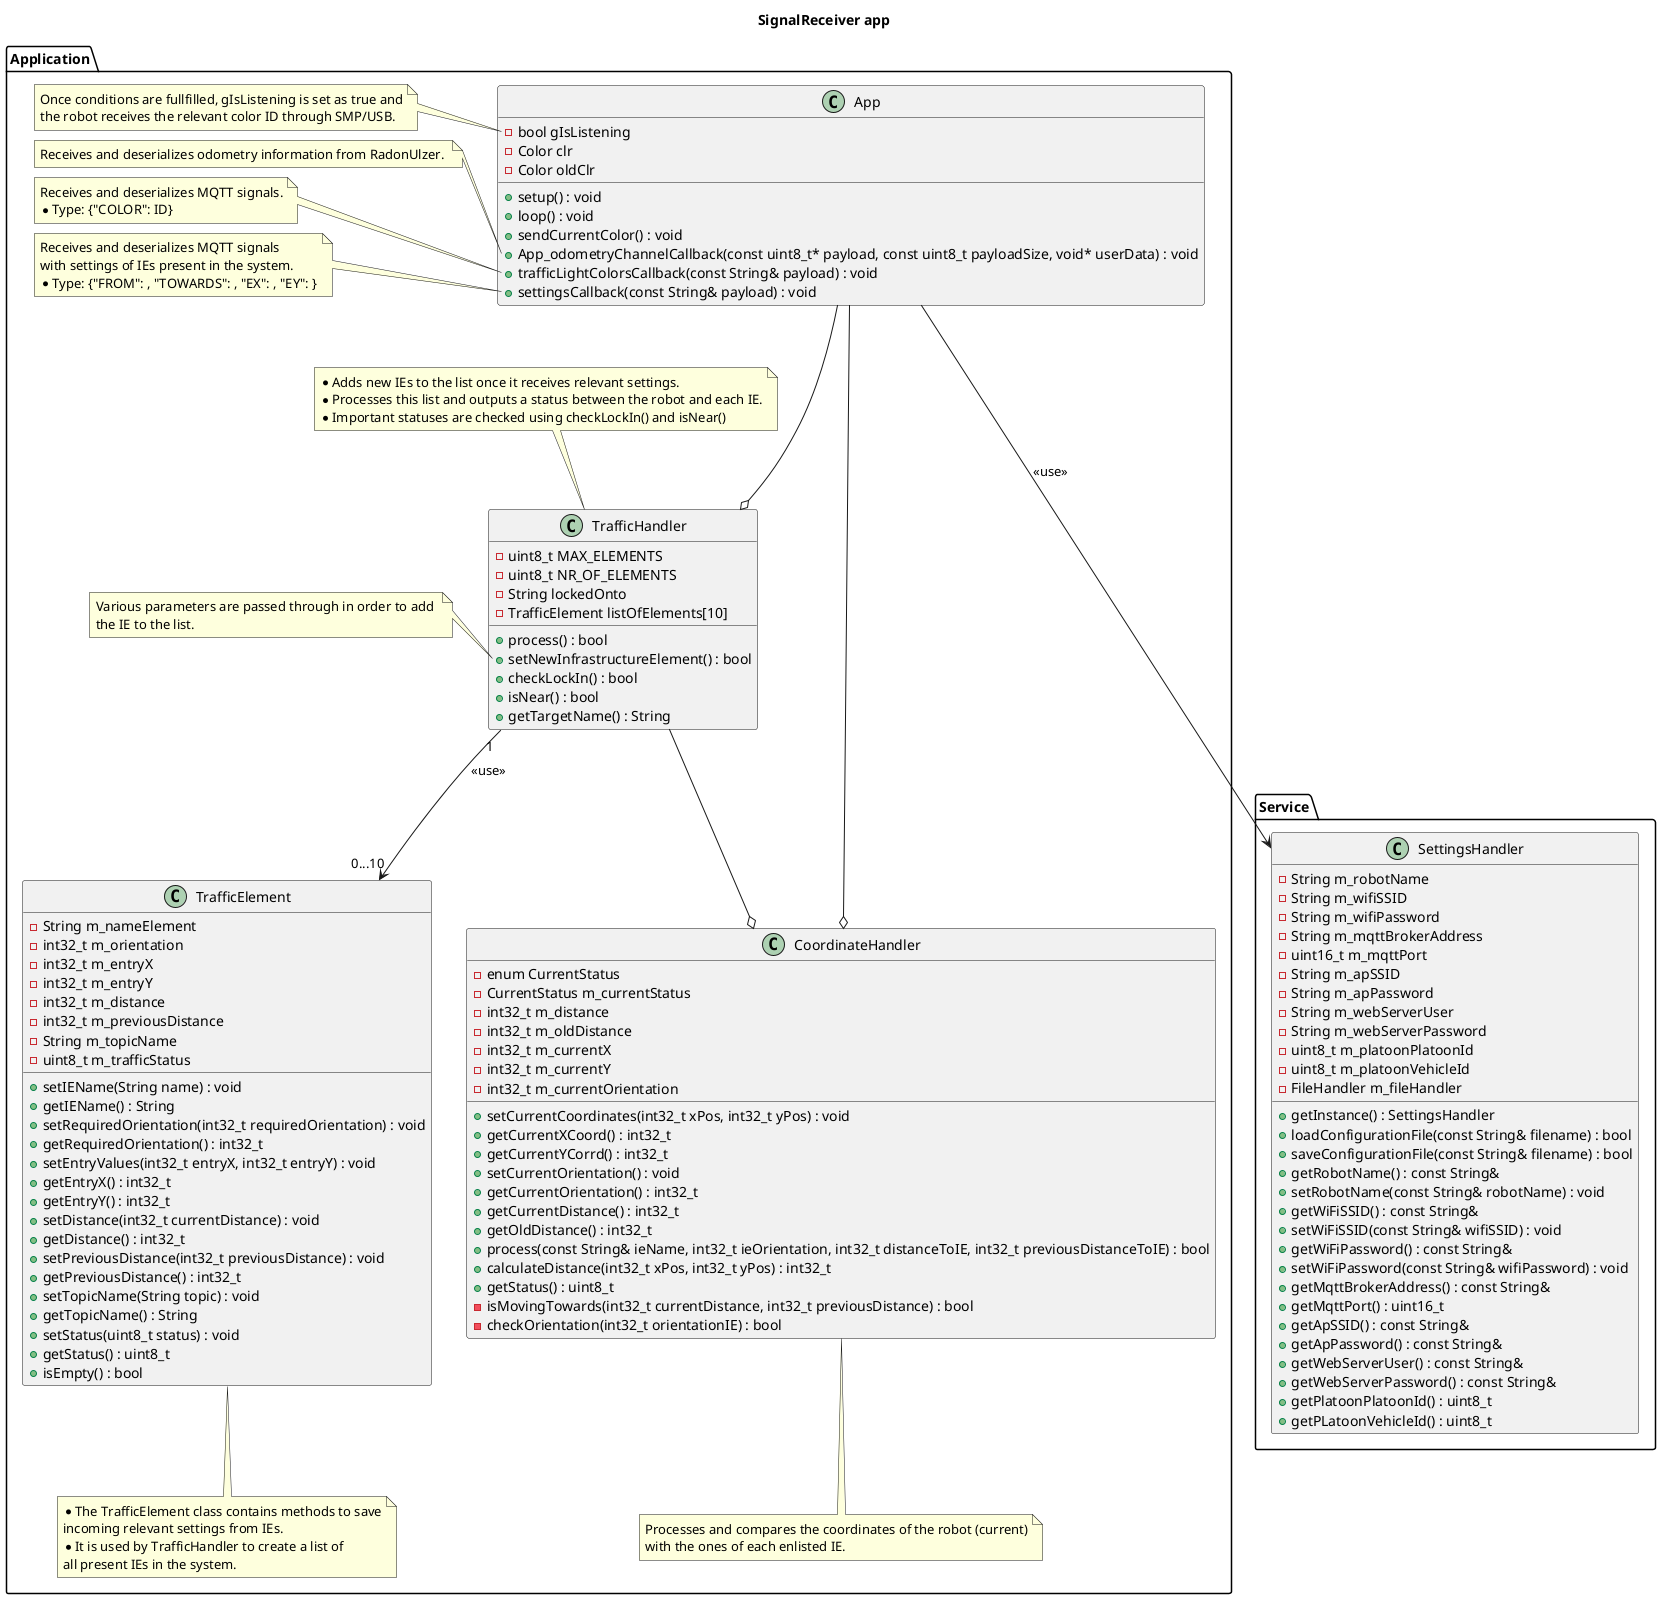 @startuml SignalReceiverApplication

title SignalReceiver app

package "Application" as appLayer {

    class App {
        - bool gIsListening
        - Color clr 
        - Color oldClr
        + setup() : void
        + loop() : void
        + sendCurrentColor() : void
        + App_odometryChannelCallback(const uint8_t* payload, const uint8_t payloadSize, void* userData) : void
        + trafficLightColorsCallback(const String& payload) : void
        + settingsCallback(const String& payload) : void
    }

    note left of App::gIsListening
        Once conditions are fullfilled, gIsListening is set as true and
        the robot receives the relevant color ID through SMP/USB.
    end note

    note left of App::App_odometryChannelCallback
        Receives and deserializes odometry information from RadonUlzer. 
    end note

    note left of App::trafficLightColorsCallback
        Receives and deserializes MQTT signals.
        * Type: {"COLOR": ID}
    end note

    note left of App::settingsCallback
        Receives and deserializes MQTT signals 
        with settings of IEs present in the system.
        * Type: {"FROM": , "TOWARDS": , "EX": , "EY": }
    end note

    class "TrafficElement" as te 
    {
        -String m_nameElement
        -int32_t m_orientation
        -int32_t m_entryX
        -int32_t m_entryY
        -int32_t m_distance
        -int32_t m_previousDistance
        -String m_topicName
        -uint8_t m_trafficStatus
        +setIEName(String name) : void
        +getIEName() : String
        +setRequiredOrientation(int32_t requiredOrientation) : void
        +getRequiredOrientation() : int32_t
        +setEntryValues(int32_t entryX, int32_t entryY) : void
        +getEntryX() : int32_t
        +getEntryY() : int32_t
        +setDistance(int32_t currentDistance) : void
        +getDistance() : int32_t
        +setPreviousDistance(int32_t previousDistance) : void
        +getPreviousDistance() : int32_t   
        +setTopicName(String topic) : void
        +getTopicName() : String
        +setStatus(uint8_t status) : void
        +getStatus() : uint8_t
        +isEmpty() : bool
    }

    note bottom of te
        * The TrafficElement class contains methods to save 
        incoming relevant settings from IEs.
        * It is used by TrafficHandler to create a list of 
        all present IEs in the system.
    end note

    class "TrafficHandler" as th 
    {
        -uint8_t MAX_ELEMENTS
        -uint8_t NR_OF_ELEMENTS
        -String lockedOnto
        -TrafficElement listOfElements[10]
        +process() : bool
        +setNewInfrastructureElement() : bool
        +checkLockIn() : bool
        +isNear() : bool
        +getTargetName() : String
    }

    note top of th
        * Adds new IEs to the list once it receives relevant settings.
        * Processes this list and outputs a status between the robot and each IE.
        * Important statuses are checked using checkLockIn() and isNear()
    end note

    note left of th::setNewInfrastructureElement()
        Various parameters are passed through in order to add 
        the IE to the list.
    end note

    class "CoordinateHandler" as ch 
    {
        -enum CurrentStatus
        -CurrentStatus m_currentStatus
        -int32_t m_distance
        -int32_t m_oldDistance
        -int32_t m_currentX
        -int32_t m_currentY
        -int32_t m_currentOrientation
        +setCurrentCoordinates(int32_t xPos, int32_t yPos) : void
        +getCurrentXCoord() : int32_t 
        +getCurrentYCorrd() : int32_t
        +setCurrentOrientation() : void
        +getCurrentOrientation() : int32_t
        +getCurrentDistance() : int32_t
        +getOldDistance() : int32_t
        +process(const String& ieName, int32_t ieOrientation, int32_t distanceToIE, int32_t previousDistanceToIE) : bool
        +calculateDistance(int32_t xPos, int32_t yPos) : int32_t
        +getStatus() : uint8_t
        -isMovingTowards(int32_t currentDistance, int32_t previousDistance) : bool
        -checkOrientation(int32_t orientationIE) : bool
    }

    note bottom of ch
        Processes and compares the coordinates of the robot (current)
        with the ones of each enlisted IE.
    end note 
}

package "Service" as serviceLayer {
    class SettingsHandler {
        - String m_robotName
        - String m_wifiSSID
        - String m_wifiPassword
        - String m_mqttBrokerAddress
        - uint16_t m_mqttPort
        - String m_apSSID
        - String m_apPassword
        - String m_webServerUser
        - String m_webServerPassword
        - uint8_t m_platoonPlatoonId
        - uint8_t m_platoonVehicleId
        - FileHandler m_fileHandler
        + getInstance() : SettingsHandler
        + loadConfigurationFile(const String& filename) : bool
        + saveConfigurationFile(const String& filename) : bool
        + getRobotName() : const String&
        + setRobotName(const String& robotName) : void
        + getWiFiSSID() : const String&
        + setWiFiSSID(const String& wifiSSID) : void 
        + getWiFiPassword() : const String&
        + setWiFiPassword(const String& wifiPassword) : void
        + getMqttBrokerAddress() : const String&
        + getMqttPort() : uint16_t
        + getApSSID() : const String&
        + getApPassword() : const String&
        + getWebServerUser() : const String&
        + getWebServerPassword() : const String&
        + getPlatoonPlatoonId() : uint8_t
        + getPLatoonVehicleId() : uint8_t
    }
}

App ---o th
App --o ch 
App ----> SettingsHandler : <<use>>
th "1" --> "0...10" te : <<use>>
th --o ch 

@enduml